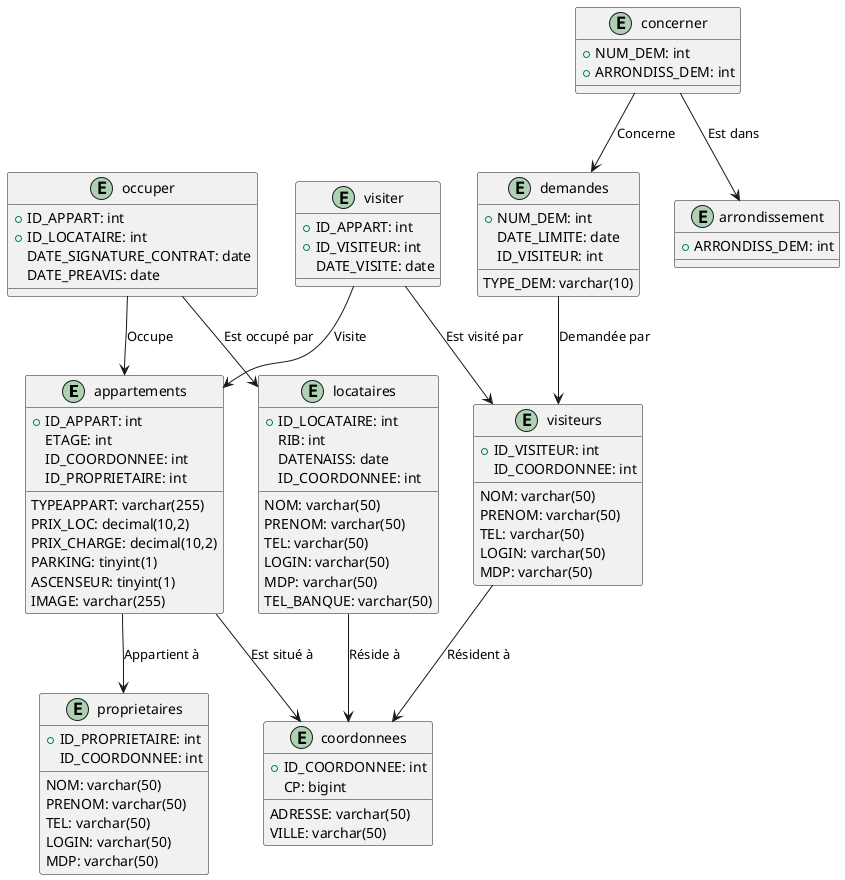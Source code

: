 @startuml

entity appartements {
  + ID_APPART: int
  TYPEAPPART: varchar(255)
  PRIX_LOC: decimal(10,2)
  PRIX_CHARGE: decimal(10,2)
  ETAGE: int
  PARKING: tinyint(1)
  ASCENSEUR: tinyint(1)
  IMAGE: varchar(255)
  ID_COORDONNEE: int
  ID_PROPRIETAIRE: int
}

entity arrondissement {
  + ARRONDISS_DEM: int
}

entity concerner {
  + NUM_DEM: int
  + ARRONDISS_DEM: int
}

entity coordonnees {
  + ID_COORDONNEE: int
  ADRESSE: varchar(50)
  CP: bigint
  VILLE: varchar(50)
}

entity demandes {
  + NUM_DEM: int
  TYPE_DEM: varchar(10)
  DATE_LIMITE: date
  ID_VISITEUR: int
}

entity locataires {
  + ID_LOCATAIRE: int
  NOM: varchar(50)
  PRENOM: varchar(50)
  TEL: varchar(50)
  LOGIN: varchar(50)
  MDP: varchar(50)
  RIB: int
  TEL_BANQUE: varchar(50)
  DATENAISS: date
  ID_COORDONNEE: int
}

entity occuper {
  + ID_APPART: int
  + ID_LOCATAIRE: int
  DATE_SIGNATURE_CONTRAT: date
  DATE_PREAVIS: date
}

entity proprietaires {
  + ID_PROPRIETAIRE: int
  NOM: varchar(50)
  PRENOM: varchar(50)
  TEL: varchar(50)
  LOGIN: varchar(50)
  MDP: varchar(50)
  ID_COORDONNEE: int
}

entity visiter {
  + ID_APPART: int
  + ID_VISITEUR: int
  DATE_VISITE: date
}

entity visiteurs {
  + ID_VISITEUR: int
  NOM: varchar(50)
  PRENOM: varchar(50)
  TEL: varchar(50)
  LOGIN: varchar(50)
  MDP: varchar(50)
  ID_COORDONNEE: int
}

appartements --> coordonnees: Est situé à
appartements --> proprietaires: Appartient à

concerner --> demandes: Concerne 
concerner --> arrondissement: Est dans

demandes --> visiteurs: Demandée par

locataires --> coordonnees: Réside à

occuper --> appartements: Occupe
occuper --> locataires: Est occupé par

visiter --> appartements: Visite
visiter --> visiteurs: Est visité par

visiteurs --> coordonnees: Résident à

@enduml
